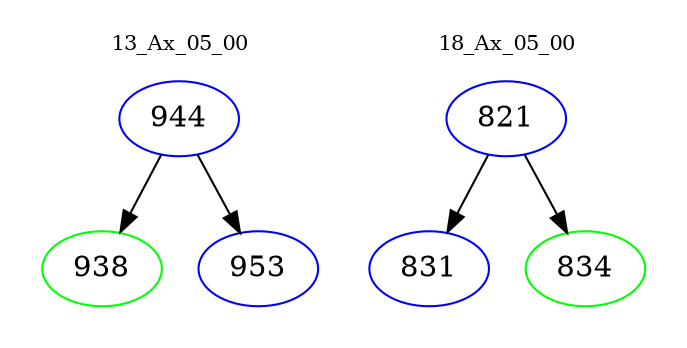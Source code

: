 digraph{
subgraph cluster_0 {
color = white
label = "13_Ax_05_00";
fontsize=10;
T0_944 [label="944", color="blue"]
T0_944 -> T0_938 [color="black"]
T0_938 [label="938", color="green"]
T0_944 -> T0_953 [color="black"]
T0_953 [label="953", color="blue"]
}
subgraph cluster_1 {
color = white
label = "18_Ax_05_00";
fontsize=10;
T1_821 [label="821", color="blue"]
T1_821 -> T1_831 [color="black"]
T1_831 [label="831", color="blue"]
T1_821 -> T1_834 [color="black"]
T1_834 [label="834", color="green"]
}
}
